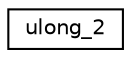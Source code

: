 digraph "Graphical Class Hierarchy"
{
  edge [fontname="Helvetica",fontsize="10",labelfontname="Helvetica",labelfontsize="10"];
  node [fontname="Helvetica",fontsize="10",shape=record];
  rankdir="LR";
  Node1 [label="ulong_2",height=0.2,width=0.4,color="black", fillcolor="white", style="filled",URL="$classulong__2.html"];
}
